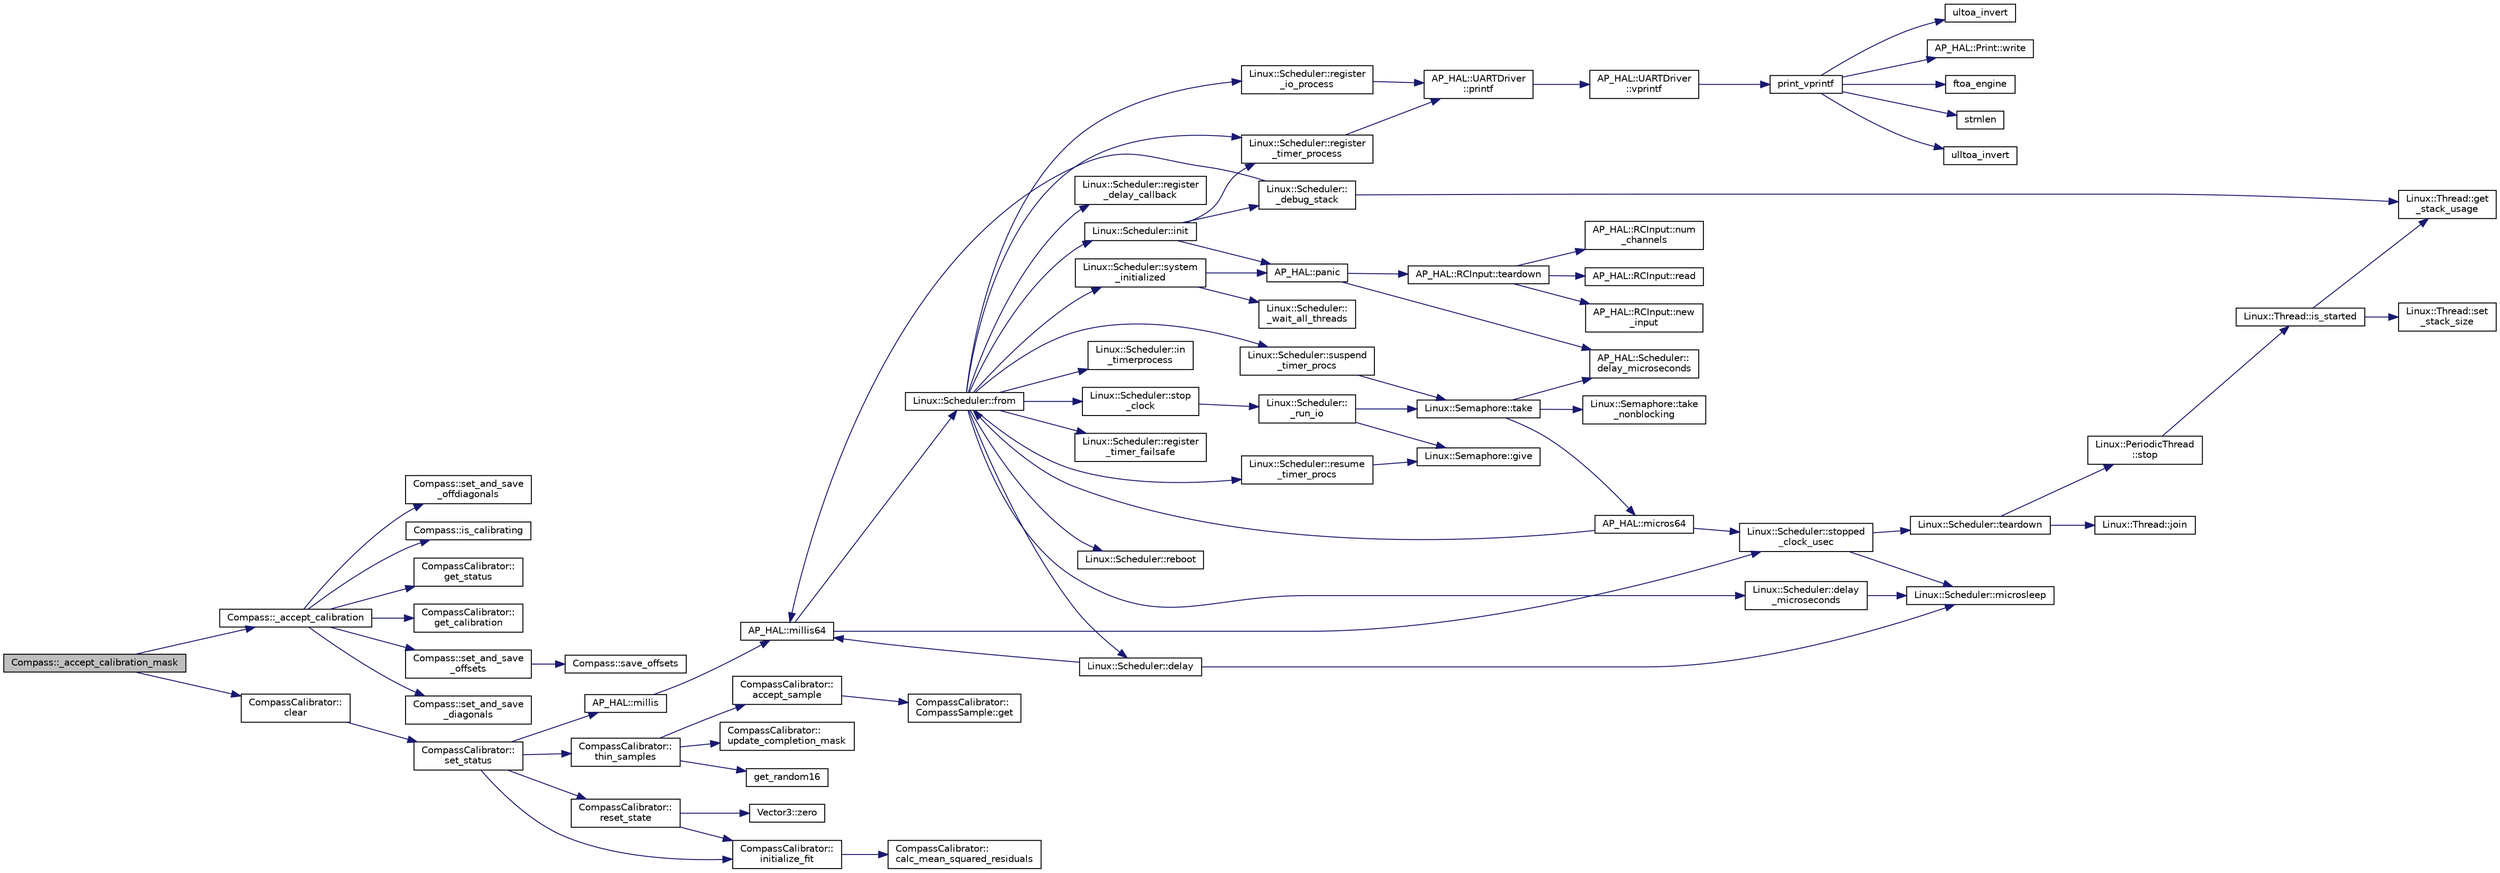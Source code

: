 digraph "Compass::_accept_calibration_mask"
{
 // INTERACTIVE_SVG=YES
  edge [fontname="Helvetica",fontsize="10",labelfontname="Helvetica",labelfontsize="10"];
  node [fontname="Helvetica",fontsize="10",shape=record];
  rankdir="LR";
  Node1 [label="Compass::_accept_calibration_mask",height=0.2,width=0.4,color="black", fillcolor="grey75", style="filled", fontcolor="black"];
  Node1 -> Node2 [color="midnightblue",fontsize="10",style="solid",fontname="Helvetica"];
  Node2 [label="Compass::_accept_calibration",height=0.2,width=0.4,color="black", fillcolor="white", style="filled",URL="$classCompass.html#a659da6997da12f2a27ffd5eb45fedf8a"];
  Node2 -> Node3 [color="midnightblue",fontsize="10",style="solid",fontname="Helvetica"];
  Node3 [label="CompassCalibrator::\lget_status",height=0.2,width=0.4,color="black", fillcolor="white", style="filled",URL="$classCompassCalibrator.html#acf64861857a5a15fd4bd30627b04c663"];
  Node2 -> Node4 [color="midnightblue",fontsize="10",style="solid",fontname="Helvetica"];
  Node4 [label="CompassCalibrator::\lget_calibration",height=0.2,width=0.4,color="black", fillcolor="white", style="filled",URL="$classCompassCalibrator.html#ad826cd209a06ce20e569ec0a8cd1940a"];
  Node2 -> Node5 [color="midnightblue",fontsize="10",style="solid",fontname="Helvetica"];
  Node5 [label="Compass::set_and_save\l_offsets",height=0.2,width=0.4,color="black", fillcolor="white", style="filled",URL="$classCompass.html#afeac6bcfad2650762cccda72dbce3e69"];
  Node5 -> Node6 [color="midnightblue",fontsize="10",style="solid",fontname="Helvetica"];
  Node6 [label="Compass::save_offsets",height=0.2,width=0.4,color="black", fillcolor="white", style="filled",URL="$classCompass.html#abfc394b43272d5a6e97001232e201b7f"];
  Node2 -> Node7 [color="midnightblue",fontsize="10",style="solid",fontname="Helvetica"];
  Node7 [label="Compass::set_and_save\l_diagonals",height=0.2,width=0.4,color="black", fillcolor="white", style="filled",URL="$classCompass.html#ae581710aa79ddf7abce3b3893bb08ea5"];
  Node2 -> Node8 [color="midnightblue",fontsize="10",style="solid",fontname="Helvetica"];
  Node8 [label="Compass::set_and_save\l_offdiagonals",height=0.2,width=0.4,color="black", fillcolor="white", style="filled",URL="$classCompass.html#a6728a7129a64d973461b9d5eb95dc81a"];
  Node2 -> Node9 [color="midnightblue",fontsize="10",style="solid",fontname="Helvetica"];
  Node9 [label="Compass::is_calibrating",height=0.2,width=0.4,color="black", fillcolor="white", style="filled",URL="$classCompass.html#a79776eee973736f7e2b218d698225dc1"];
  Node1 -> Node10 [color="midnightblue",fontsize="10",style="solid",fontname="Helvetica"];
  Node10 [label="CompassCalibrator::\lclear",height=0.2,width=0.4,color="black", fillcolor="white", style="filled",URL="$classCompassCalibrator.html#a62803fe964e9f0fa7e3944dfb430c006"];
  Node10 -> Node11 [color="midnightblue",fontsize="10",style="solid",fontname="Helvetica"];
  Node11 [label="CompassCalibrator::\lset_status",height=0.2,width=0.4,color="black", fillcolor="white", style="filled",URL="$classCompassCalibrator.html#aeee363c33562bb3a47693073c6a568e5"];
  Node11 -> Node12 [color="midnightblue",fontsize="10",style="solid",fontname="Helvetica"];
  Node12 [label="CompassCalibrator::\lreset_state",height=0.2,width=0.4,color="black", fillcolor="white", style="filled",URL="$classCompassCalibrator.html#afe46e9f795a06855adf4ae32b01da5b1"];
  Node12 -> Node13 [color="midnightblue",fontsize="10",style="solid",fontname="Helvetica"];
  Node13 [label="Vector3::zero",height=0.2,width=0.4,color="black", fillcolor="white", style="filled",URL="$classVector3.html#adf1769d5ee5df2f8585df2f540fa5efe"];
  Node12 -> Node14 [color="midnightblue",fontsize="10",style="solid",fontname="Helvetica"];
  Node14 [label="CompassCalibrator::\linitialize_fit",height=0.2,width=0.4,color="black", fillcolor="white", style="filled",URL="$classCompassCalibrator.html#a4c0461903e1830066d9f005bac85a389"];
  Node14 -> Node15 [color="midnightblue",fontsize="10",style="solid",fontname="Helvetica"];
  Node15 [label="CompassCalibrator::\lcalc_mean_squared_residuals",height=0.2,width=0.4,color="black", fillcolor="white", style="filled",URL="$classCompassCalibrator.html#a7d57ef4510c26724890f4f820bf2d160"];
  Node11 -> Node16 [color="midnightblue",fontsize="10",style="solid",fontname="Helvetica"];
  Node16 [label="AP_HAL::millis",height=0.2,width=0.4,color="black", fillcolor="white", style="filled",URL="$namespaceAP__HAL.html#a77dffbb18891996280308e21316ec186"];
  Node16 -> Node17 [color="midnightblue",fontsize="10",style="solid",fontname="Helvetica"];
  Node17 [label="AP_HAL::millis64",height=0.2,width=0.4,color="black", fillcolor="white", style="filled",URL="$namespaceAP__HAL.html#a59336c5fceaf28a76d1df1581a87a25d"];
  Node17 -> Node18 [color="midnightblue",fontsize="10",style="solid",fontname="Helvetica"];
  Node18 [label="Linux::Scheduler::from",height=0.2,width=0.4,color="black", fillcolor="white", style="filled",URL="$classLinux_1_1Scheduler.html#a53ecaae0fdc72f85bd57c4b0cff93653"];
  Node18 -> Node19 [color="midnightblue",fontsize="10",style="solid",fontname="Helvetica"];
  Node19 [label="Linux::Scheduler::init",height=0.2,width=0.4,color="black", fillcolor="white", style="filled",URL="$classLinux_1_1Scheduler.html#a3d77c332e051c28c83fb07757e7100bd"];
  Node19 -> Node20 [color="midnightblue",fontsize="10",style="solid",fontname="Helvetica"];
  Node20 [label="AP_HAL::panic",height=0.2,width=0.4,color="black", fillcolor="white", style="filled",URL="$namespaceAP__HAL.html#a71832f03d849a0c088f04fc98d3c8143"];
  Node20 -> Node21 [color="midnightblue",fontsize="10",style="solid",fontname="Helvetica"];
  Node21 [label="AP_HAL::RCInput::teardown",height=0.2,width=0.4,color="black", fillcolor="white", style="filled",URL="$classAP__HAL_1_1RCInput.html#a2bea13d38f2b9ae8bf5193a3a69f0a31"];
  Node21 -> Node22 [color="midnightblue",fontsize="10",style="solid",fontname="Helvetica"];
  Node22 [label="AP_HAL::RCInput::new\l_input",height=0.2,width=0.4,color="black", fillcolor="white", style="filled",URL="$classAP__HAL_1_1RCInput.html#aee1fade33080edef83dd7db0fad0f7da"];
  Node21 -> Node23 [color="midnightblue",fontsize="10",style="solid",fontname="Helvetica"];
  Node23 [label="AP_HAL::RCInput::num\l_channels",height=0.2,width=0.4,color="black", fillcolor="white", style="filled",URL="$classAP__HAL_1_1RCInput.html#ae55f959c6115c1f41783af3a2b6c4fcd"];
  Node21 -> Node24 [color="midnightblue",fontsize="10",style="solid",fontname="Helvetica"];
  Node24 [label="AP_HAL::RCInput::read",height=0.2,width=0.4,color="black", fillcolor="white", style="filled",URL="$classAP__HAL_1_1RCInput.html#a078fd7e6d2e6a899009ec674a8e03498"];
  Node20 -> Node25 [color="midnightblue",fontsize="10",style="solid",fontname="Helvetica"];
  Node25 [label="AP_HAL::Scheduler::\ldelay_microseconds",height=0.2,width=0.4,color="black", fillcolor="white", style="filled",URL="$classAP__HAL_1_1Scheduler.html#a78c4f1b1f192ac1c99544b6cc8f099b0"];
  Node19 -> Node26 [color="midnightblue",fontsize="10",style="solid",fontname="Helvetica"];
  Node26 [label="Linux::Scheduler::register\l_timer_process",height=0.2,width=0.4,color="black", fillcolor="white", style="filled",URL="$classLinux_1_1Scheduler.html#a02a34a123dfebaf360f7010745e1e646"];
  Node26 -> Node27 [color="midnightblue",fontsize="10",style="solid",fontname="Helvetica"];
  Node27 [label="AP_HAL::UARTDriver\l::printf",height=0.2,width=0.4,color="black", fillcolor="white", style="filled",URL="$classAP__HAL_1_1UARTDriver.html#a6ceedc792594e59fc7d80b39a435f027"];
  Node27 -> Node28 [color="midnightblue",fontsize="10",style="solid",fontname="Helvetica"];
  Node28 [label="AP_HAL::UARTDriver\l::vprintf",height=0.2,width=0.4,color="black", fillcolor="white", style="filled",URL="$classAP__HAL_1_1UARTDriver.html#aa8abfb6d6641299472c29ac1edde559f"];
  Node28 -> Node29 [color="midnightblue",fontsize="10",style="solid",fontname="Helvetica"];
  Node29 [label="print_vprintf",height=0.2,width=0.4,color="black", fillcolor="white", style="filled",URL="$print__vprintf_8cpp.html#a1534eaeab54696df96975b56d9f49212"];
  Node29 -> Node30 [color="midnightblue",fontsize="10",style="solid",fontname="Helvetica"];
  Node30 [label="AP_HAL::Print::write",height=0.2,width=0.4,color="black", fillcolor="white", style="filled",URL="$classAP__HAL_1_1Print.html#acc65391952a43334f8f5c9bef341f501"];
  Node29 -> Node31 [color="midnightblue",fontsize="10",style="solid",fontname="Helvetica"];
  Node31 [label="ftoa_engine",height=0.2,width=0.4,color="black", fillcolor="white", style="filled",URL="$ftoa__engine_8cpp.html#a1c28234da8f20b43c85890d4bb452947"];
  Node29 -> Node32 [color="midnightblue",fontsize="10",style="solid",fontname="Helvetica"];
  Node32 [label="strnlen",height=0.2,width=0.4,color="black", fillcolor="white", style="filled",URL="$replace_8cpp.html#a880bcc7b85a09e6254691bebd5344b51"];
  Node29 -> Node33 [color="midnightblue",fontsize="10",style="solid",fontname="Helvetica"];
  Node33 [label="ulltoa_invert",height=0.2,width=0.4,color="black", fillcolor="white", style="filled",URL="$utoa__invert_8cpp.html#a34926f552460b47c414ec4d83b32815c"];
  Node29 -> Node34 [color="midnightblue",fontsize="10",style="solid",fontname="Helvetica"];
  Node34 [label="ultoa_invert",height=0.2,width=0.4,color="black", fillcolor="white", style="filled",URL="$utoa__invert_8cpp.html#a5d99bba8e697c1e11da489d88fca8559"];
  Node19 -> Node35 [color="midnightblue",fontsize="10",style="solid",fontname="Helvetica"];
  Node35 [label="Linux::Scheduler::\l_debug_stack",height=0.2,width=0.4,color="black", fillcolor="white", style="filled",URL="$classLinux_1_1Scheduler.html#a163eb7b285c95b1b1d036fc61d723910"];
  Node35 -> Node17 [color="midnightblue",fontsize="10",style="solid",fontname="Helvetica"];
  Node35 -> Node36 [color="midnightblue",fontsize="10",style="solid",fontname="Helvetica"];
  Node36 [label="Linux::Thread::get\l_stack_usage",height=0.2,width=0.4,color="black", fillcolor="white", style="filled",URL="$classLinux_1_1Thread.html#a6884970a0811ae21953c57fb98aa6e96"];
  Node18 -> Node37 [color="midnightblue",fontsize="10",style="solid",fontname="Helvetica"];
  Node37 [label="Linux::Scheduler::delay",height=0.2,width=0.4,color="black", fillcolor="white", style="filled",URL="$classLinux_1_1Scheduler.html#a14f3239ecbb9889823b20dc9de655c2f"];
  Node37 -> Node17 [color="midnightblue",fontsize="10",style="solid",fontname="Helvetica"];
  Node37 -> Node38 [color="midnightblue",fontsize="10",style="solid",fontname="Helvetica"];
  Node38 [label="Linux::Scheduler::microsleep",height=0.2,width=0.4,color="black", fillcolor="white", style="filled",URL="$classLinux_1_1Scheduler.html#a647872aff158b510c56862f51f951538"];
  Node18 -> Node39 [color="midnightblue",fontsize="10",style="solid",fontname="Helvetica"];
  Node39 [label="Linux::Scheduler::delay\l_microseconds",height=0.2,width=0.4,color="black", fillcolor="white", style="filled",URL="$classLinux_1_1Scheduler.html#a4cffd5bcba0175bf49c7aa75ff3bf09a"];
  Node39 -> Node38 [color="midnightblue",fontsize="10",style="solid",fontname="Helvetica"];
  Node18 -> Node40 [color="midnightblue",fontsize="10",style="solid",fontname="Helvetica"];
  Node40 [label="Linux::Scheduler::register\l_delay_callback",height=0.2,width=0.4,color="black", fillcolor="white", style="filled",URL="$classLinux_1_1Scheduler.html#a5cb50b637d5fd3e5f9220bc23db0fb3f"];
  Node18 -> Node26 [color="midnightblue",fontsize="10",style="solid",fontname="Helvetica"];
  Node18 -> Node41 [color="midnightblue",fontsize="10",style="solid",fontname="Helvetica"];
  Node41 [label="Linux::Scheduler::register\l_io_process",height=0.2,width=0.4,color="black", fillcolor="white", style="filled",URL="$classLinux_1_1Scheduler.html#aa2be97cb8686d72cc322fb38f69a940c"];
  Node41 -> Node27 [color="midnightblue",fontsize="10",style="solid",fontname="Helvetica"];
  Node18 -> Node42 [color="midnightblue",fontsize="10",style="solid",fontname="Helvetica"];
  Node42 [label="Linux::Scheduler::suspend\l_timer_procs",height=0.2,width=0.4,color="black", fillcolor="white", style="filled",URL="$classLinux_1_1Scheduler.html#abba967d02c28cb0b16a7cebbff9bc6d6"];
  Node42 -> Node43 [color="midnightblue",fontsize="10",style="solid",fontname="Helvetica"];
  Node43 [label="Linux::Semaphore::take",height=0.2,width=0.4,color="black", fillcolor="white", style="filled",URL="$classLinux_1_1Semaphore.html#afc4c8706abb7e68aa4001ea372dc614e"];
  Node43 -> Node44 [color="midnightblue",fontsize="10",style="solid",fontname="Helvetica"];
  Node44 [label="Linux::Semaphore::take\l_nonblocking",height=0.2,width=0.4,color="black", fillcolor="white", style="filled",URL="$classLinux_1_1Semaphore.html#a561b4f40f3a76335f1a686c2aed526f9"];
  Node43 -> Node45 [color="midnightblue",fontsize="10",style="solid",fontname="Helvetica"];
  Node45 [label="AP_HAL::micros64",height=0.2,width=0.4,color="black", fillcolor="white", style="filled",URL="$namespaceAP__HAL.html#a7aa0ce7625c9680e30ff4a99940907a5"];
  Node45 -> Node18 [color="midnightblue",fontsize="10",style="solid",fontname="Helvetica"];
  Node45 -> Node46 [color="midnightblue",fontsize="10",style="solid",fontname="Helvetica"];
  Node46 [label="Linux::Scheduler::stopped\l_clock_usec",height=0.2,width=0.4,color="black", fillcolor="white", style="filled",URL="$classLinux_1_1Scheduler.html#a682b4c34f330f66db5ab4aa5d96e13f9"];
  Node46 -> Node38 [color="midnightblue",fontsize="10",style="solid",fontname="Helvetica"];
  Node46 -> Node47 [color="midnightblue",fontsize="10",style="solid",fontname="Helvetica"];
  Node47 [label="Linux::Scheduler::teardown",height=0.2,width=0.4,color="black", fillcolor="white", style="filled",URL="$classLinux_1_1Scheduler.html#ab373a83d818679432520ea881044b2a7"];
  Node47 -> Node48 [color="midnightblue",fontsize="10",style="solid",fontname="Helvetica"];
  Node48 [label="Linux::PeriodicThread\l::stop",height=0.2,width=0.4,color="black", fillcolor="white", style="filled",URL="$classLinux_1_1PeriodicThread.html#a136aaf6e713f63b246fc4a2905e6e9a1"];
  Node48 -> Node49 [color="midnightblue",fontsize="10",style="solid",fontname="Helvetica"];
  Node49 [label="Linux::Thread::is_started",height=0.2,width=0.4,color="black", fillcolor="white", style="filled",URL="$classLinux_1_1Thread.html#a240d7b48a9a8eb43638f67295a1819e5"];
  Node49 -> Node36 [color="midnightblue",fontsize="10",style="solid",fontname="Helvetica"];
  Node49 -> Node50 [color="midnightblue",fontsize="10",style="solid",fontname="Helvetica"];
  Node50 [label="Linux::Thread::set\l_stack_size",height=0.2,width=0.4,color="black", fillcolor="white", style="filled",URL="$classLinux_1_1Thread.html#a8d3282b714faaf68eae534e9276419f0"];
  Node47 -> Node51 [color="midnightblue",fontsize="10",style="solid",fontname="Helvetica"];
  Node51 [label="Linux::Thread::join",height=0.2,width=0.4,color="black", fillcolor="white", style="filled",URL="$classLinux_1_1Thread.html#a32b7d184279634922e2f3b23b584fbcd"];
  Node43 -> Node25 [color="midnightblue",fontsize="10",style="solid",fontname="Helvetica"];
  Node18 -> Node52 [color="midnightblue",fontsize="10",style="solid",fontname="Helvetica"];
  Node52 [label="Linux::Scheduler::resume\l_timer_procs",height=0.2,width=0.4,color="black", fillcolor="white", style="filled",URL="$classLinux_1_1Scheduler.html#aee4e701b92cb4721c4de1bfcdcded70c"];
  Node52 -> Node53 [color="midnightblue",fontsize="10",style="solid",fontname="Helvetica"];
  Node53 [label="Linux::Semaphore::give",height=0.2,width=0.4,color="black", fillcolor="white", style="filled",URL="$classLinux_1_1Semaphore.html#a216f91636f64b57b59d43ef64af91624"];
  Node18 -> Node54 [color="midnightblue",fontsize="10",style="solid",fontname="Helvetica"];
  Node54 [label="Linux::Scheduler::in\l_timerprocess",height=0.2,width=0.4,color="black", fillcolor="white", style="filled",URL="$classLinux_1_1Scheduler.html#af23753e7c6bfa97553db215a64235455"];
  Node18 -> Node55 [color="midnightblue",fontsize="10",style="solid",fontname="Helvetica"];
  Node55 [label="Linux::Scheduler::register\l_timer_failsafe",height=0.2,width=0.4,color="black", fillcolor="white", style="filled",URL="$classLinux_1_1Scheduler.html#ac193459e3575c7a0588fdc72250c2044"];
  Node18 -> Node56 [color="midnightblue",fontsize="10",style="solid",fontname="Helvetica"];
  Node56 [label="Linux::Scheduler::system\l_initialized",height=0.2,width=0.4,color="black", fillcolor="white", style="filled",URL="$classLinux_1_1Scheduler.html#ad6070a7ee637adf5101b1e6b6efbf8f6"];
  Node56 -> Node20 [color="midnightblue",fontsize="10",style="solid",fontname="Helvetica"];
  Node56 -> Node57 [color="midnightblue",fontsize="10",style="solid",fontname="Helvetica"];
  Node57 [label="Linux::Scheduler::\l_wait_all_threads",height=0.2,width=0.4,color="black", fillcolor="white", style="filled",URL="$classLinux_1_1Scheduler.html#ac52c8da3f1f4fd79c50bd64379daf399"];
  Node18 -> Node58 [color="midnightblue",fontsize="10",style="solid",fontname="Helvetica"];
  Node58 [label="Linux::Scheduler::reboot",height=0.2,width=0.4,color="black", fillcolor="white", style="filled",URL="$classLinux_1_1Scheduler.html#ae72cfa66c849ffd882ef518c35c71e69"];
  Node18 -> Node59 [color="midnightblue",fontsize="10",style="solid",fontname="Helvetica"];
  Node59 [label="Linux::Scheduler::stop\l_clock",height=0.2,width=0.4,color="black", fillcolor="white", style="filled",URL="$classLinux_1_1Scheduler.html#a392aebafcdfe9a812e4db4b7a9dcce9c"];
  Node59 -> Node60 [color="midnightblue",fontsize="10",style="solid",fontname="Helvetica"];
  Node60 [label="Linux::Scheduler::\l_run_io",height=0.2,width=0.4,color="black", fillcolor="white", style="filled",URL="$classLinux_1_1Scheduler.html#a70b024d7d0886bf47b46cc3ee310d638"];
  Node60 -> Node43 [color="midnightblue",fontsize="10",style="solid",fontname="Helvetica"];
  Node60 -> Node53 [color="midnightblue",fontsize="10",style="solid",fontname="Helvetica"];
  Node17 -> Node46 [color="midnightblue",fontsize="10",style="solid",fontname="Helvetica"];
  Node11 -> Node14 [color="midnightblue",fontsize="10",style="solid",fontname="Helvetica"];
  Node11 -> Node61 [color="midnightblue",fontsize="10",style="solid",fontname="Helvetica"];
  Node61 [label="CompassCalibrator::\lthin_samples",height=0.2,width=0.4,color="black", fillcolor="white", style="filled",URL="$classCompassCalibrator.html#abd6b22cb6f201e16c77ddbf49a90ccd5"];
  Node61 -> Node62 [color="midnightblue",fontsize="10",style="solid",fontname="Helvetica"];
  Node62 [label="get_random16",height=0.2,width=0.4,color="black", fillcolor="white", style="filled",URL="$AP__Math_8cpp.html#a587a30a56f2ab102c7b42f89e4770530"];
  Node61 -> Node63 [color="midnightblue",fontsize="10",style="solid",fontname="Helvetica"];
  Node63 [label="CompassCalibrator::\laccept_sample",height=0.2,width=0.4,color="black", fillcolor="white", style="filled",URL="$classCompassCalibrator.html#a9a22a17905205cc721ba8b36a203057c"];
  Node63 -> Node64 [color="midnightblue",fontsize="10",style="solid",fontname="Helvetica"];
  Node64 [label="CompassCalibrator::\lCompassSample::get",height=0.2,width=0.4,color="black", fillcolor="white", style="filled",URL="$classCompassCalibrator_1_1CompassSample.html#aa15059b264357a9920251a7c0c7c251a"];
  Node61 -> Node65 [color="midnightblue",fontsize="10",style="solid",fontname="Helvetica"];
  Node65 [label="CompassCalibrator::\lupdate_completion_mask",height=0.2,width=0.4,color="black", fillcolor="white", style="filled",URL="$classCompassCalibrator.html#a8e61db1dbc134aa02d256460ae370770"];
}
